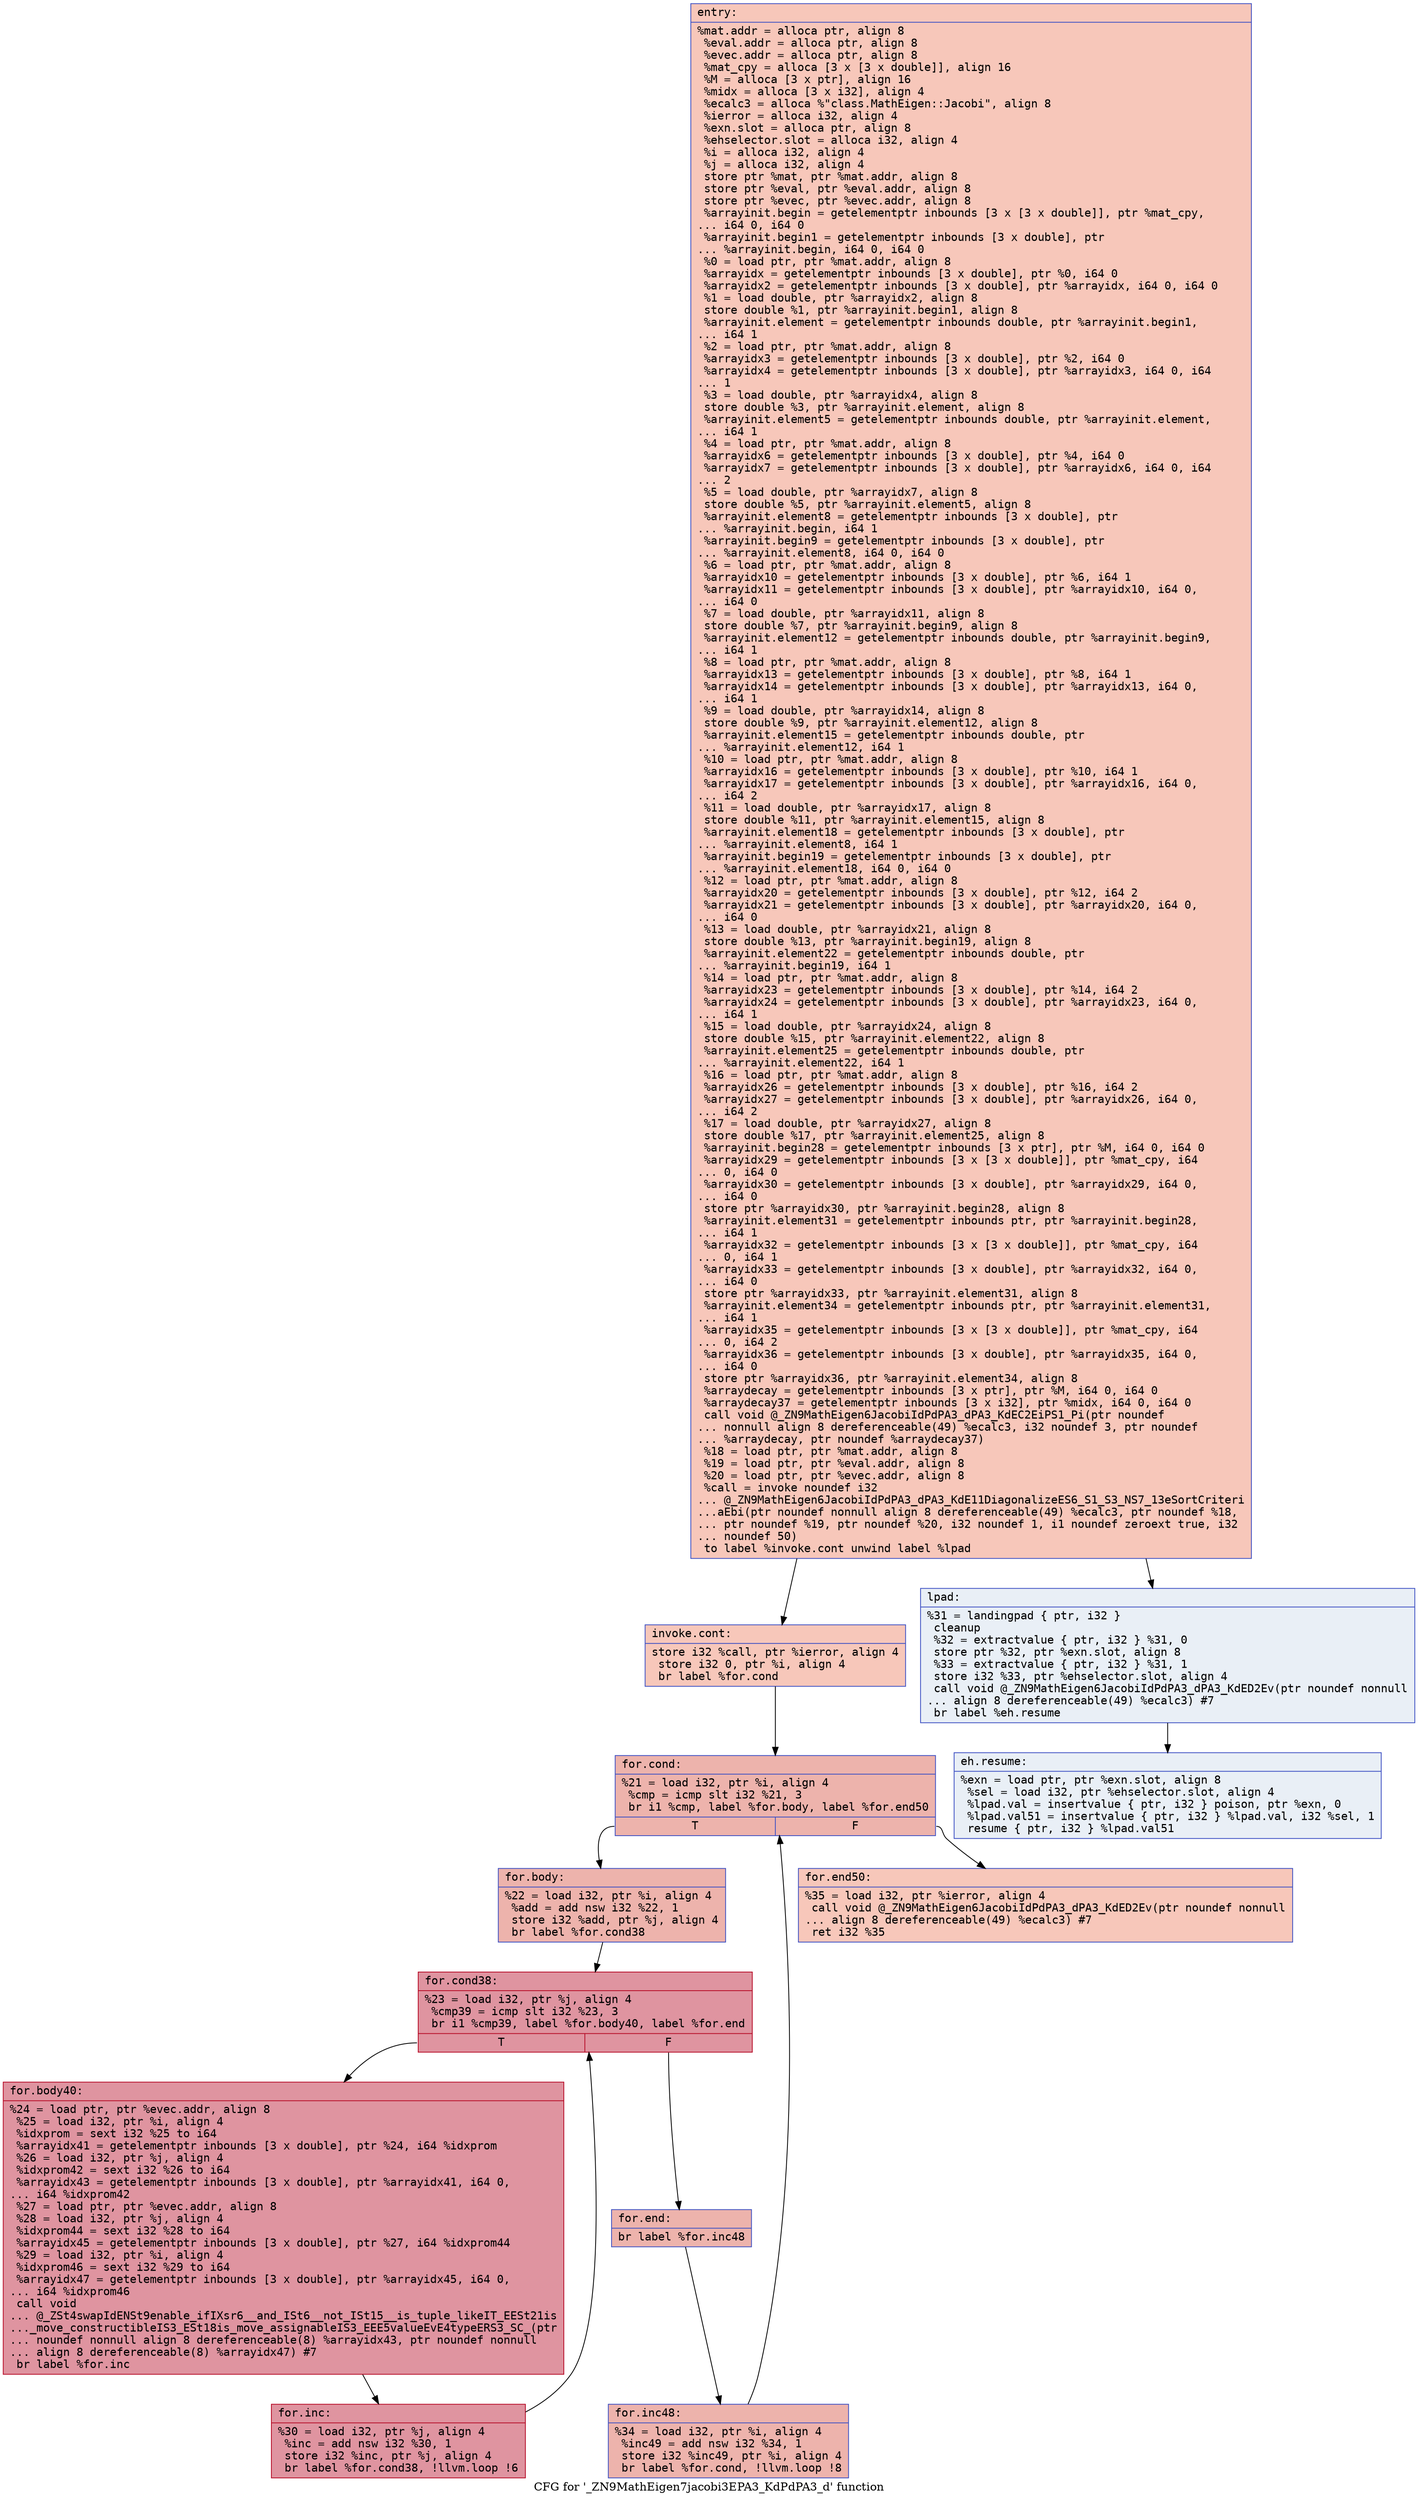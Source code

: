 digraph "CFG for '_ZN9MathEigen7jacobi3EPA3_KdPdPA3_d' function" {
	label="CFG for '_ZN9MathEigen7jacobi3EPA3_KdPdPA3_d' function";

	Node0x5600924309e0 [shape=record,color="#3d50c3ff", style=filled, fillcolor="#ec7f6370" fontname="Courier",label="{entry:\l|  %mat.addr = alloca ptr, align 8\l  %eval.addr = alloca ptr, align 8\l  %evec.addr = alloca ptr, align 8\l  %mat_cpy = alloca [3 x [3 x double]], align 16\l  %M = alloca [3 x ptr], align 16\l  %midx = alloca [3 x i32], align 4\l  %ecalc3 = alloca %\"class.MathEigen::Jacobi\", align 8\l  %ierror = alloca i32, align 4\l  %exn.slot = alloca ptr, align 8\l  %ehselector.slot = alloca i32, align 4\l  %i = alloca i32, align 4\l  %j = alloca i32, align 4\l  store ptr %mat, ptr %mat.addr, align 8\l  store ptr %eval, ptr %eval.addr, align 8\l  store ptr %evec, ptr %evec.addr, align 8\l  %arrayinit.begin = getelementptr inbounds [3 x [3 x double]], ptr %mat_cpy,\l... i64 0, i64 0\l  %arrayinit.begin1 = getelementptr inbounds [3 x double], ptr\l... %arrayinit.begin, i64 0, i64 0\l  %0 = load ptr, ptr %mat.addr, align 8\l  %arrayidx = getelementptr inbounds [3 x double], ptr %0, i64 0\l  %arrayidx2 = getelementptr inbounds [3 x double], ptr %arrayidx, i64 0, i64 0\l  %1 = load double, ptr %arrayidx2, align 8\l  store double %1, ptr %arrayinit.begin1, align 8\l  %arrayinit.element = getelementptr inbounds double, ptr %arrayinit.begin1,\l... i64 1\l  %2 = load ptr, ptr %mat.addr, align 8\l  %arrayidx3 = getelementptr inbounds [3 x double], ptr %2, i64 0\l  %arrayidx4 = getelementptr inbounds [3 x double], ptr %arrayidx3, i64 0, i64\l... 1\l  %3 = load double, ptr %arrayidx4, align 8\l  store double %3, ptr %arrayinit.element, align 8\l  %arrayinit.element5 = getelementptr inbounds double, ptr %arrayinit.element,\l... i64 1\l  %4 = load ptr, ptr %mat.addr, align 8\l  %arrayidx6 = getelementptr inbounds [3 x double], ptr %4, i64 0\l  %arrayidx7 = getelementptr inbounds [3 x double], ptr %arrayidx6, i64 0, i64\l... 2\l  %5 = load double, ptr %arrayidx7, align 8\l  store double %5, ptr %arrayinit.element5, align 8\l  %arrayinit.element8 = getelementptr inbounds [3 x double], ptr\l... %arrayinit.begin, i64 1\l  %arrayinit.begin9 = getelementptr inbounds [3 x double], ptr\l... %arrayinit.element8, i64 0, i64 0\l  %6 = load ptr, ptr %mat.addr, align 8\l  %arrayidx10 = getelementptr inbounds [3 x double], ptr %6, i64 1\l  %arrayidx11 = getelementptr inbounds [3 x double], ptr %arrayidx10, i64 0,\l... i64 0\l  %7 = load double, ptr %arrayidx11, align 8\l  store double %7, ptr %arrayinit.begin9, align 8\l  %arrayinit.element12 = getelementptr inbounds double, ptr %arrayinit.begin9,\l... i64 1\l  %8 = load ptr, ptr %mat.addr, align 8\l  %arrayidx13 = getelementptr inbounds [3 x double], ptr %8, i64 1\l  %arrayidx14 = getelementptr inbounds [3 x double], ptr %arrayidx13, i64 0,\l... i64 1\l  %9 = load double, ptr %arrayidx14, align 8\l  store double %9, ptr %arrayinit.element12, align 8\l  %arrayinit.element15 = getelementptr inbounds double, ptr\l... %arrayinit.element12, i64 1\l  %10 = load ptr, ptr %mat.addr, align 8\l  %arrayidx16 = getelementptr inbounds [3 x double], ptr %10, i64 1\l  %arrayidx17 = getelementptr inbounds [3 x double], ptr %arrayidx16, i64 0,\l... i64 2\l  %11 = load double, ptr %arrayidx17, align 8\l  store double %11, ptr %arrayinit.element15, align 8\l  %arrayinit.element18 = getelementptr inbounds [3 x double], ptr\l... %arrayinit.element8, i64 1\l  %arrayinit.begin19 = getelementptr inbounds [3 x double], ptr\l... %arrayinit.element18, i64 0, i64 0\l  %12 = load ptr, ptr %mat.addr, align 8\l  %arrayidx20 = getelementptr inbounds [3 x double], ptr %12, i64 2\l  %arrayidx21 = getelementptr inbounds [3 x double], ptr %arrayidx20, i64 0,\l... i64 0\l  %13 = load double, ptr %arrayidx21, align 8\l  store double %13, ptr %arrayinit.begin19, align 8\l  %arrayinit.element22 = getelementptr inbounds double, ptr\l... %arrayinit.begin19, i64 1\l  %14 = load ptr, ptr %mat.addr, align 8\l  %arrayidx23 = getelementptr inbounds [3 x double], ptr %14, i64 2\l  %arrayidx24 = getelementptr inbounds [3 x double], ptr %arrayidx23, i64 0,\l... i64 1\l  %15 = load double, ptr %arrayidx24, align 8\l  store double %15, ptr %arrayinit.element22, align 8\l  %arrayinit.element25 = getelementptr inbounds double, ptr\l... %arrayinit.element22, i64 1\l  %16 = load ptr, ptr %mat.addr, align 8\l  %arrayidx26 = getelementptr inbounds [3 x double], ptr %16, i64 2\l  %arrayidx27 = getelementptr inbounds [3 x double], ptr %arrayidx26, i64 0,\l... i64 2\l  %17 = load double, ptr %arrayidx27, align 8\l  store double %17, ptr %arrayinit.element25, align 8\l  %arrayinit.begin28 = getelementptr inbounds [3 x ptr], ptr %M, i64 0, i64 0\l  %arrayidx29 = getelementptr inbounds [3 x [3 x double]], ptr %mat_cpy, i64\l... 0, i64 0\l  %arrayidx30 = getelementptr inbounds [3 x double], ptr %arrayidx29, i64 0,\l... i64 0\l  store ptr %arrayidx30, ptr %arrayinit.begin28, align 8\l  %arrayinit.element31 = getelementptr inbounds ptr, ptr %arrayinit.begin28,\l... i64 1\l  %arrayidx32 = getelementptr inbounds [3 x [3 x double]], ptr %mat_cpy, i64\l... 0, i64 1\l  %arrayidx33 = getelementptr inbounds [3 x double], ptr %arrayidx32, i64 0,\l... i64 0\l  store ptr %arrayidx33, ptr %arrayinit.element31, align 8\l  %arrayinit.element34 = getelementptr inbounds ptr, ptr %arrayinit.element31,\l... i64 1\l  %arrayidx35 = getelementptr inbounds [3 x [3 x double]], ptr %mat_cpy, i64\l... 0, i64 2\l  %arrayidx36 = getelementptr inbounds [3 x double], ptr %arrayidx35, i64 0,\l... i64 0\l  store ptr %arrayidx36, ptr %arrayinit.element34, align 8\l  %arraydecay = getelementptr inbounds [3 x ptr], ptr %M, i64 0, i64 0\l  %arraydecay37 = getelementptr inbounds [3 x i32], ptr %midx, i64 0, i64 0\l  call void @_ZN9MathEigen6JacobiIdPdPA3_dPA3_KdEC2EiPS1_Pi(ptr noundef\l... nonnull align 8 dereferenceable(49) %ecalc3, i32 noundef 3, ptr noundef\l... %arraydecay, ptr noundef %arraydecay37)\l  %18 = load ptr, ptr %mat.addr, align 8\l  %19 = load ptr, ptr %eval.addr, align 8\l  %20 = load ptr, ptr %evec.addr, align 8\l  %call = invoke noundef i32\l... @_ZN9MathEigen6JacobiIdPdPA3_dPA3_KdE11DiagonalizeES6_S1_S3_NS7_13eSortCriteri\l...aEbi(ptr noundef nonnull align 8 dereferenceable(49) %ecalc3, ptr noundef %18,\l... ptr noundef %19, ptr noundef %20, i32 noundef 1, i1 noundef zeroext true, i32\l... noundef 50)\l          to label %invoke.cont unwind label %lpad\l}"];
	Node0x5600924309e0 -> Node0x56009243afa0[tooltip="entry -> invoke.cont\nProbability 100.00%" ];
	Node0x5600924309e0 -> Node0x56009243b080[tooltip="entry -> lpad\nProbability 0.00%" ];
	Node0x56009243afa0 [shape=record,color="#3d50c3ff", style=filled, fillcolor="#ec7f6370" fontname="Courier",label="{invoke.cont:\l|  store i32 %call, ptr %ierror, align 4\l  store i32 0, ptr %i, align 4\l  br label %for.cond\l}"];
	Node0x56009243afa0 -> Node0x56009243b4e0[tooltip="invoke.cont -> for.cond\nProbability 100.00%" ];
	Node0x56009243b4e0 [shape=record,color="#3d50c3ff", style=filled, fillcolor="#d6524470" fontname="Courier",label="{for.cond:\l|  %21 = load i32, ptr %i, align 4\l  %cmp = icmp slt i32 %21, 3\l  br i1 %cmp, label %for.body, label %for.end50\l|{<s0>T|<s1>F}}"];
	Node0x56009243b4e0:s0 -> Node0x56009243b620[tooltip="for.cond -> for.body\nProbability 96.88%" ];
	Node0x56009243b4e0:s1 -> Node0x56009243b6a0[tooltip="for.cond -> for.end50\nProbability 3.12%" ];
	Node0x56009243b620 [shape=record,color="#3d50c3ff", style=filled, fillcolor="#d6524470" fontname="Courier",label="{for.body:\l|  %22 = load i32, ptr %i, align 4\l  %add = add nsw i32 %22, 1\l  store i32 %add, ptr %j, align 4\l  br label %for.cond38\l}"];
	Node0x56009243b620 -> Node0x56009243b9a0[tooltip="for.body -> for.cond38\nProbability 100.00%" ];
	Node0x56009243b9a0 [shape=record,color="#b70d28ff", style=filled, fillcolor="#b70d2870" fontname="Courier",label="{for.cond38:\l|  %23 = load i32, ptr %j, align 4\l  %cmp39 = icmp slt i32 %23, 3\l  br i1 %cmp39, label %for.body40, label %for.end\l|{<s0>T|<s1>F}}"];
	Node0x56009243b9a0:s0 -> Node0x56009243bbc0[tooltip="for.cond38 -> for.body40\nProbability 96.88%" ];
	Node0x56009243b9a0:s1 -> Node0x56009243bc40[tooltip="for.cond38 -> for.end\nProbability 3.12%" ];
	Node0x56009243bbc0 [shape=record,color="#b70d28ff", style=filled, fillcolor="#b70d2870" fontname="Courier",label="{for.body40:\l|  %24 = load ptr, ptr %evec.addr, align 8\l  %25 = load i32, ptr %i, align 4\l  %idxprom = sext i32 %25 to i64\l  %arrayidx41 = getelementptr inbounds [3 x double], ptr %24, i64 %idxprom\l  %26 = load i32, ptr %j, align 4\l  %idxprom42 = sext i32 %26 to i64\l  %arrayidx43 = getelementptr inbounds [3 x double], ptr %arrayidx41, i64 0,\l... i64 %idxprom42\l  %27 = load ptr, ptr %evec.addr, align 8\l  %28 = load i32, ptr %j, align 4\l  %idxprom44 = sext i32 %28 to i64\l  %arrayidx45 = getelementptr inbounds [3 x double], ptr %27, i64 %idxprom44\l  %29 = load i32, ptr %i, align 4\l  %idxprom46 = sext i32 %29 to i64\l  %arrayidx47 = getelementptr inbounds [3 x double], ptr %arrayidx45, i64 0,\l... i64 %idxprom46\l  call void\l... @_ZSt4swapIdENSt9enable_ifIXsr6__and_ISt6__not_ISt15__is_tuple_likeIT_EESt21is\l..._move_constructibleIS3_ESt18is_move_assignableIS3_EEE5valueEvE4typeERS3_SC_(ptr\l... noundef nonnull align 8 dereferenceable(8) %arrayidx43, ptr noundef nonnull\l... align 8 dereferenceable(8) %arrayidx47) #7\l  br label %for.inc\l}"];
	Node0x56009243bbc0 -> Node0x56009243ca60[tooltip="for.body40 -> for.inc\nProbability 100.00%" ];
	Node0x56009243ca60 [shape=record,color="#b70d28ff", style=filled, fillcolor="#b70d2870" fontname="Courier",label="{for.inc:\l|  %30 = load i32, ptr %j, align 4\l  %inc = add nsw i32 %30, 1\l  store i32 %inc, ptr %j, align 4\l  br label %for.cond38, !llvm.loop !6\l}"];
	Node0x56009243ca60 -> Node0x56009243b9a0[tooltip="for.inc -> for.cond38\nProbability 100.00%" ];
	Node0x56009243b080 [shape=record,color="#3d50c3ff", style=filled, fillcolor="#cedaeb70" fontname="Courier",label="{lpad:\l|  %31 = landingpad \{ ptr, i32 \}\l          cleanup\l  %32 = extractvalue \{ ptr, i32 \} %31, 0\l  store ptr %32, ptr %exn.slot, align 8\l  %33 = extractvalue \{ ptr, i32 \} %31, 1\l  store i32 %33, ptr %ehselector.slot, align 4\l  call void @_ZN9MathEigen6JacobiIdPdPA3_dPA3_KdED2Ev(ptr noundef nonnull\l... align 8 dereferenceable(49) %ecalc3) #7\l  br label %eh.resume\l}"];
	Node0x56009243b080 -> Node0x56009243dfb0[tooltip="lpad -> eh.resume\nProbability 100.00%" ];
	Node0x56009243bc40 [shape=record,color="#3d50c3ff", style=filled, fillcolor="#d6524470" fontname="Courier",label="{for.end:\l|  br label %for.inc48\l}"];
	Node0x56009243bc40 -> Node0x56009243e0d0[tooltip="for.end -> for.inc48\nProbability 100.00%" ];
	Node0x56009243e0d0 [shape=record,color="#3d50c3ff", style=filled, fillcolor="#d6524470" fontname="Courier",label="{for.inc48:\l|  %34 = load i32, ptr %i, align 4\l  %inc49 = add nsw i32 %34, 1\l  store i32 %inc49, ptr %i, align 4\l  br label %for.cond, !llvm.loop !8\l}"];
	Node0x56009243e0d0 -> Node0x56009243b4e0[tooltip="for.inc48 -> for.cond\nProbability 100.00%" ];
	Node0x56009243b6a0 [shape=record,color="#3d50c3ff", style=filled, fillcolor="#ec7f6370" fontname="Courier",label="{for.end50:\l|  %35 = load i32, ptr %ierror, align 4\l  call void @_ZN9MathEigen6JacobiIdPdPA3_dPA3_KdED2Ev(ptr noundef nonnull\l... align 8 dereferenceable(49) %ecalc3) #7\l  ret i32 %35\l}"];
	Node0x56009243dfb0 [shape=record,color="#3d50c3ff", style=filled, fillcolor="#cedaeb70" fontname="Courier",label="{eh.resume:\l|  %exn = load ptr, ptr %exn.slot, align 8\l  %sel = load i32, ptr %ehselector.slot, align 4\l  %lpad.val = insertvalue \{ ptr, i32 \} poison, ptr %exn, 0\l  %lpad.val51 = insertvalue \{ ptr, i32 \} %lpad.val, i32 %sel, 1\l  resume \{ ptr, i32 \} %lpad.val51\l}"];
}
